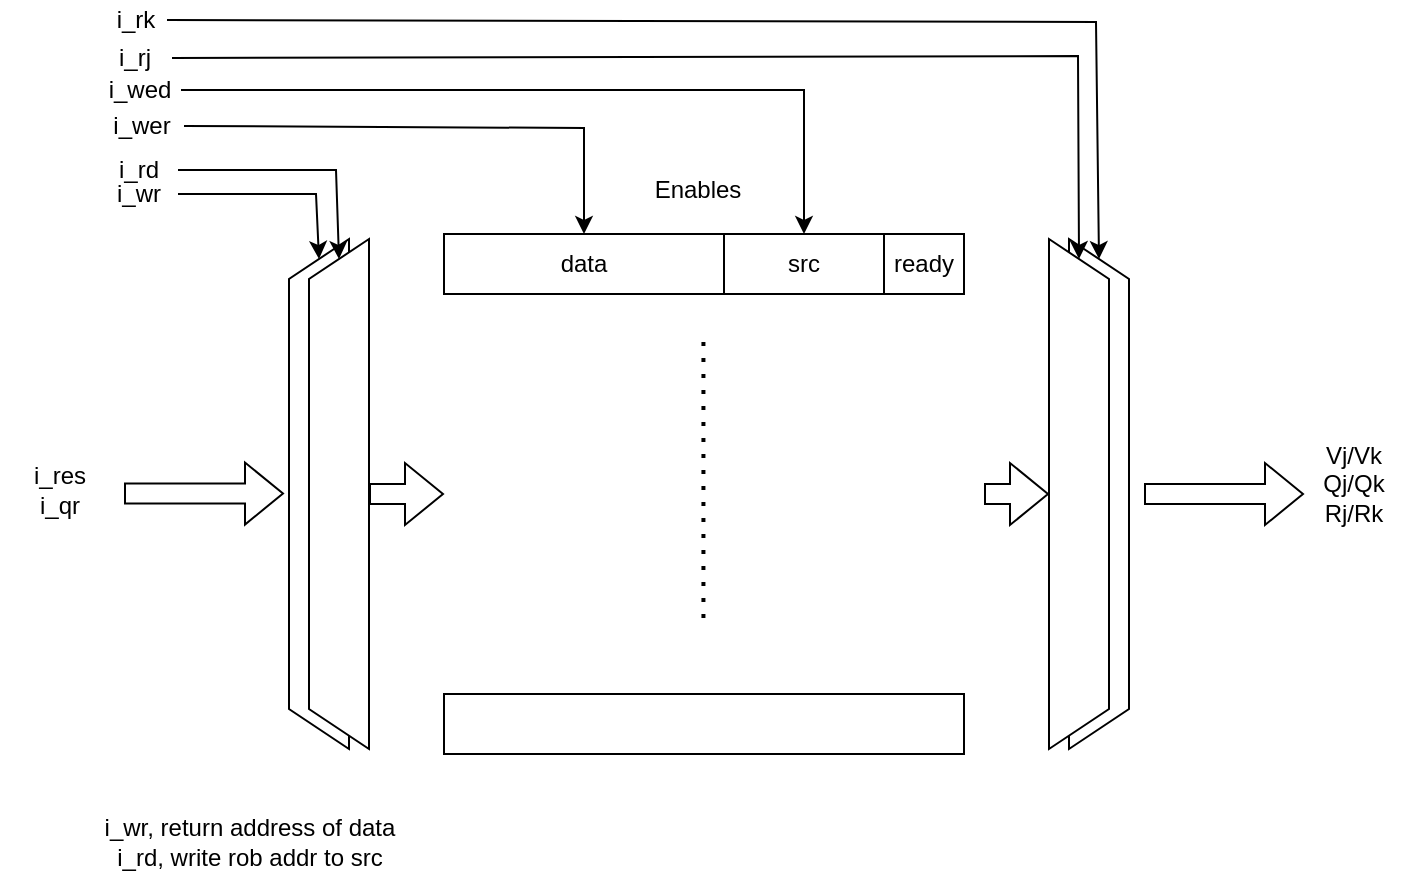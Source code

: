 <mxfile version="24.7.17">
  <diagram name="Page-1" id="oi6Pt8jIevgK_TpPZ9t2">
    <mxGraphModel dx="1120" dy="1697" grid="1" gridSize="1" guides="1" tooltips="1" connect="1" arrows="1" fold="1" page="1" pageScale="1" pageWidth="827" pageHeight="1169" math="0" shadow="0">
      <root>
        <mxCell id="0" />
        <mxCell id="1" parent="0" />
        <mxCell id="XVJLMo7lcdzMWldlfoA4-11" value="" style="shape=trapezoid;perimeter=trapezoidPerimeter;whiteSpace=wrap;html=1;fixedSize=1;rotation=90;" vertex="1" parent="1">
          <mxGeometry x="450" y="655" width="255" height="30" as="geometry" />
        </mxCell>
        <mxCell id="XVJLMo7lcdzMWldlfoA4-5" value="data" style="rounded=0;whiteSpace=wrap;html=1;" vertex="1" parent="1">
          <mxGeometry x="250" y="540" width="140" height="30" as="geometry" />
        </mxCell>
        <mxCell id="XVJLMo7lcdzMWldlfoA4-6" value="src" style="rounded=0;whiteSpace=wrap;html=1;" vertex="1" parent="1">
          <mxGeometry x="390" y="540" width="80" height="30" as="geometry" />
        </mxCell>
        <mxCell id="XVJLMo7lcdzMWldlfoA4-7" value="ready" style="rounded=0;whiteSpace=wrap;html=1;" vertex="1" parent="1">
          <mxGeometry x="470" y="540" width="40" height="30" as="geometry" />
        </mxCell>
        <mxCell id="XVJLMo7lcdzMWldlfoA4-8" value="" style="endArrow=none;dashed=1;html=1;dashPattern=1 3;strokeWidth=2;rounded=0;" edge="1" parent="1">
          <mxGeometry width="50" height="50" relative="1" as="geometry">
            <mxPoint x="379.72" y="732" as="sourcePoint" />
            <mxPoint x="379.72" y="592" as="targetPoint" />
          </mxGeometry>
        </mxCell>
        <mxCell id="XVJLMo7lcdzMWldlfoA4-9" value="" style="rounded=0;whiteSpace=wrap;html=1;" vertex="1" parent="1">
          <mxGeometry x="250" y="770" width="260" height="30" as="geometry" />
        </mxCell>
        <mxCell id="XVJLMo7lcdzMWldlfoA4-10" value="" style="shape=trapezoid;perimeter=trapezoidPerimeter;whiteSpace=wrap;html=1;fixedSize=1;rotation=90;" vertex="1" parent="1">
          <mxGeometry x="440" y="655" width="255" height="30" as="geometry" />
        </mxCell>
        <mxCell id="XVJLMo7lcdzMWldlfoA4-12" value="" style="shape=trapezoid;perimeter=trapezoidPerimeter;whiteSpace=wrap;html=1;fixedSize=1;rotation=-90;" vertex="1" parent="1">
          <mxGeometry x="60" y="655" width="255" height="30" as="geometry" />
        </mxCell>
        <mxCell id="XVJLMo7lcdzMWldlfoA4-13" value="" style="shape=trapezoid;perimeter=trapezoidPerimeter;whiteSpace=wrap;html=1;fixedSize=1;rotation=-90;" vertex="1" parent="1">
          <mxGeometry x="70" y="655" width="255" height="30" as="geometry" />
        </mxCell>
        <mxCell id="XVJLMo7lcdzMWldlfoA4-15" value="" style="shape=flexArrow;endArrow=classic;html=1;rounded=0;entryX=0.5;entryY=1;entryDx=0;entryDy=0;" edge="1" parent="1" target="XVJLMo7lcdzMWldlfoA4-10">
          <mxGeometry width="50" height="50" relative="1" as="geometry">
            <mxPoint x="520" y="670" as="sourcePoint" />
            <mxPoint x="550" y="660" as="targetPoint" />
          </mxGeometry>
        </mxCell>
        <mxCell id="XVJLMo7lcdzMWldlfoA4-16" value="" style="endArrow=classic;html=1;rounded=0;entryX=0;entryY=0.5;entryDx=0;entryDy=0;exitX=1;exitY=0.5;exitDx=0;exitDy=0;" edge="1" parent="1" source="XVJLMo7lcdzMWldlfoA4-32" target="XVJLMo7lcdzMWldlfoA4-10">
          <mxGeometry width="50" height="50" relative="1" as="geometry">
            <mxPoint x="568" y="490" as="sourcePoint" />
            <mxPoint x="620" y="410" as="targetPoint" />
            <Array as="points">
              <mxPoint x="567" y="451" />
            </Array>
          </mxGeometry>
        </mxCell>
        <mxCell id="XVJLMo7lcdzMWldlfoA4-17" value="" style="endArrow=classic;html=1;rounded=0;entryX=0;entryY=0.5;entryDx=0;entryDy=0;exitX=1;exitY=0.5;exitDx=0;exitDy=0;" edge="1" parent="1" source="XVJLMo7lcdzMWldlfoA4-33" target="XVJLMo7lcdzMWldlfoA4-11">
          <mxGeometry width="50" height="50" relative="1" as="geometry">
            <mxPoint x="578" y="470" as="sourcePoint" />
            <mxPoint x="640" y="480" as="targetPoint" />
            <Array as="points">
              <mxPoint x="576" y="434" />
            </Array>
          </mxGeometry>
        </mxCell>
        <mxCell id="XVJLMo7lcdzMWldlfoA4-19" value="" style="shape=flexArrow;endArrow=classic;html=1;rounded=0;" edge="1" parent="1">
          <mxGeometry width="50" height="50" relative="1" as="geometry">
            <mxPoint x="600" y="670" as="sourcePoint" />
            <mxPoint x="680" y="670" as="targetPoint" />
          </mxGeometry>
        </mxCell>
        <mxCell id="XVJLMo7lcdzMWldlfoA4-20" value="Vj/Vk&lt;div&gt;Qj/Qk&lt;/div&gt;&lt;div&gt;Rj/Rk&lt;/div&gt;" style="text;html=1;align=center;verticalAlign=middle;whiteSpace=wrap;rounded=0;" vertex="1" parent="1">
          <mxGeometry x="680" y="640" width="50" height="50" as="geometry" />
        </mxCell>
        <mxCell id="XVJLMo7lcdzMWldlfoA4-21" value="" style="shape=flexArrow;endArrow=classic;html=1;rounded=0;exitX=0.5;exitY=1;exitDx=0;exitDy=0;" edge="1" parent="1" source="XVJLMo7lcdzMWldlfoA4-13">
          <mxGeometry width="50" height="50" relative="1" as="geometry">
            <mxPoint x="217" y="664.66" as="sourcePoint" />
            <mxPoint x="250" y="670" as="targetPoint" />
          </mxGeometry>
        </mxCell>
        <mxCell id="XVJLMo7lcdzMWldlfoA4-22" value="" style="shape=flexArrow;endArrow=classic;html=1;rounded=0;" edge="1" parent="1">
          <mxGeometry width="50" height="50" relative="1" as="geometry">
            <mxPoint x="90" y="669.76" as="sourcePoint" />
            <mxPoint x="170" y="669.76" as="targetPoint" />
          </mxGeometry>
        </mxCell>
        <mxCell id="XVJLMo7lcdzMWldlfoA4-23" value="" style="endArrow=classic;html=1;rounded=0;entryX=1;entryY=0.5;entryDx=0;entryDy=0;exitX=1;exitY=0.5;exitDx=0;exitDy=0;" edge="1" parent="1" source="XVJLMo7lcdzMWldlfoA4-26" target="XVJLMo7lcdzMWldlfoA4-13">
          <mxGeometry width="50" height="50" relative="1" as="geometry">
            <mxPoint x="197" y="510" as="sourcePoint" />
            <mxPoint x="180" y="540" as="targetPoint" />
            <Array as="points">
              <mxPoint x="196" y="508" />
            </Array>
          </mxGeometry>
        </mxCell>
        <mxCell id="XVJLMo7lcdzMWldlfoA4-24" value="" style="endArrow=classic;html=1;rounded=0;entryX=1;entryY=0.5;entryDx=0;entryDy=0;exitX=1;exitY=0.5;exitDx=0;exitDy=0;" edge="1" parent="1" source="XVJLMo7lcdzMWldlfoA4-25" target="XVJLMo7lcdzMWldlfoA4-12">
          <mxGeometry width="50" height="50" relative="1" as="geometry">
            <mxPoint x="187" y="517" as="sourcePoint" />
            <mxPoint x="178" y="536" as="targetPoint" />
            <Array as="points">
              <mxPoint x="186" y="520" />
            </Array>
          </mxGeometry>
        </mxCell>
        <mxCell id="XVJLMo7lcdzMWldlfoA4-25" value="i_wr" style="text;html=1;align=center;verticalAlign=middle;whiteSpace=wrap;rounded=0;" vertex="1" parent="1">
          <mxGeometry x="78" y="512" width="39" height="16" as="geometry" />
        </mxCell>
        <mxCell id="XVJLMo7lcdzMWldlfoA4-26" value="i_rd" style="text;html=1;align=center;verticalAlign=middle;whiteSpace=wrap;rounded=0;" vertex="1" parent="1">
          <mxGeometry x="78" y="500" width="39" height="16" as="geometry" />
        </mxCell>
        <mxCell id="XVJLMo7lcdzMWldlfoA4-27" value="i_wr, return address of data&lt;div&gt;i_rd, write rob addr to src&lt;/div&gt;" style="text;html=1;align=center;verticalAlign=middle;whiteSpace=wrap;rounded=0;" vertex="1" parent="1">
          <mxGeometry x="73" y="829" width="160" height="30" as="geometry" />
        </mxCell>
        <mxCell id="XVJLMo7lcdzMWldlfoA4-28" value="" style="endArrow=classic;html=1;rounded=0;entryX=0.5;entryY=0;entryDx=0;entryDy=0;exitX=1;exitY=0.5;exitDx=0;exitDy=0;" edge="1" parent="1" source="XVJLMo7lcdzMWldlfoA4-29" target="XVJLMo7lcdzMWldlfoA4-5">
          <mxGeometry width="50" height="50" relative="1" as="geometry">
            <mxPoint x="113" y="480" as="sourcePoint" />
            <mxPoint x="161" y="410" as="targetPoint" />
            <Array as="points">
              <mxPoint x="320" y="487" />
            </Array>
          </mxGeometry>
        </mxCell>
        <mxCell id="XVJLMo7lcdzMWldlfoA4-29" value="i_wer" style="text;html=1;align=center;verticalAlign=middle;whiteSpace=wrap;rounded=0;" vertex="1" parent="1">
          <mxGeometry x="78" y="476" width="42" height="20" as="geometry" />
        </mxCell>
        <mxCell id="XVJLMo7lcdzMWldlfoA4-30" value="i_wed" style="text;html=1;align=center;verticalAlign=middle;whiteSpace=wrap;rounded=0;" vertex="1" parent="1">
          <mxGeometry x="76.5" y="458" width="42" height="20" as="geometry" />
        </mxCell>
        <mxCell id="XVJLMo7lcdzMWldlfoA4-31" value="" style="endArrow=classic;html=1;rounded=0;entryX=0.5;entryY=0;entryDx=0;entryDy=0;exitX=1;exitY=0.5;exitDx=0;exitDy=0;" edge="1" parent="1" source="XVJLMo7lcdzMWldlfoA4-30" target="XVJLMo7lcdzMWldlfoA4-6">
          <mxGeometry width="50" height="50" relative="1" as="geometry">
            <mxPoint x="251" y="433" as="sourcePoint" />
            <mxPoint x="301" y="383" as="targetPoint" />
            <Array as="points">
              <mxPoint x="430" y="468" />
            </Array>
          </mxGeometry>
        </mxCell>
        <mxCell id="XVJLMo7lcdzMWldlfoA4-32" value="i_rj" style="text;html=1;align=center;verticalAlign=middle;whiteSpace=wrap;rounded=0;" vertex="1" parent="1">
          <mxGeometry x="77" y="441" width="37" height="22" as="geometry" />
        </mxCell>
        <mxCell id="XVJLMo7lcdzMWldlfoA4-33" value="i_rk" style="text;html=1;align=center;verticalAlign=middle;whiteSpace=wrap;rounded=0;" vertex="1" parent="1">
          <mxGeometry x="79.5" y="423" width="32" height="20" as="geometry" />
        </mxCell>
        <mxCell id="XVJLMo7lcdzMWldlfoA4-37" value="i_res&lt;div&gt;i_qr&lt;/div&gt;" style="text;html=1;align=center;verticalAlign=middle;whiteSpace=wrap;rounded=0;" vertex="1" parent="1">
          <mxGeometry x="28" y="653" width="60" height="30" as="geometry" />
        </mxCell>
        <mxCell id="XVJLMo7lcdzMWldlfoA4-39" value="Enables" style="text;html=1;align=center;verticalAlign=middle;whiteSpace=wrap;rounded=0;" vertex="1" parent="1">
          <mxGeometry x="347" y="503" width="60" height="30" as="geometry" />
        </mxCell>
      </root>
    </mxGraphModel>
  </diagram>
</mxfile>
